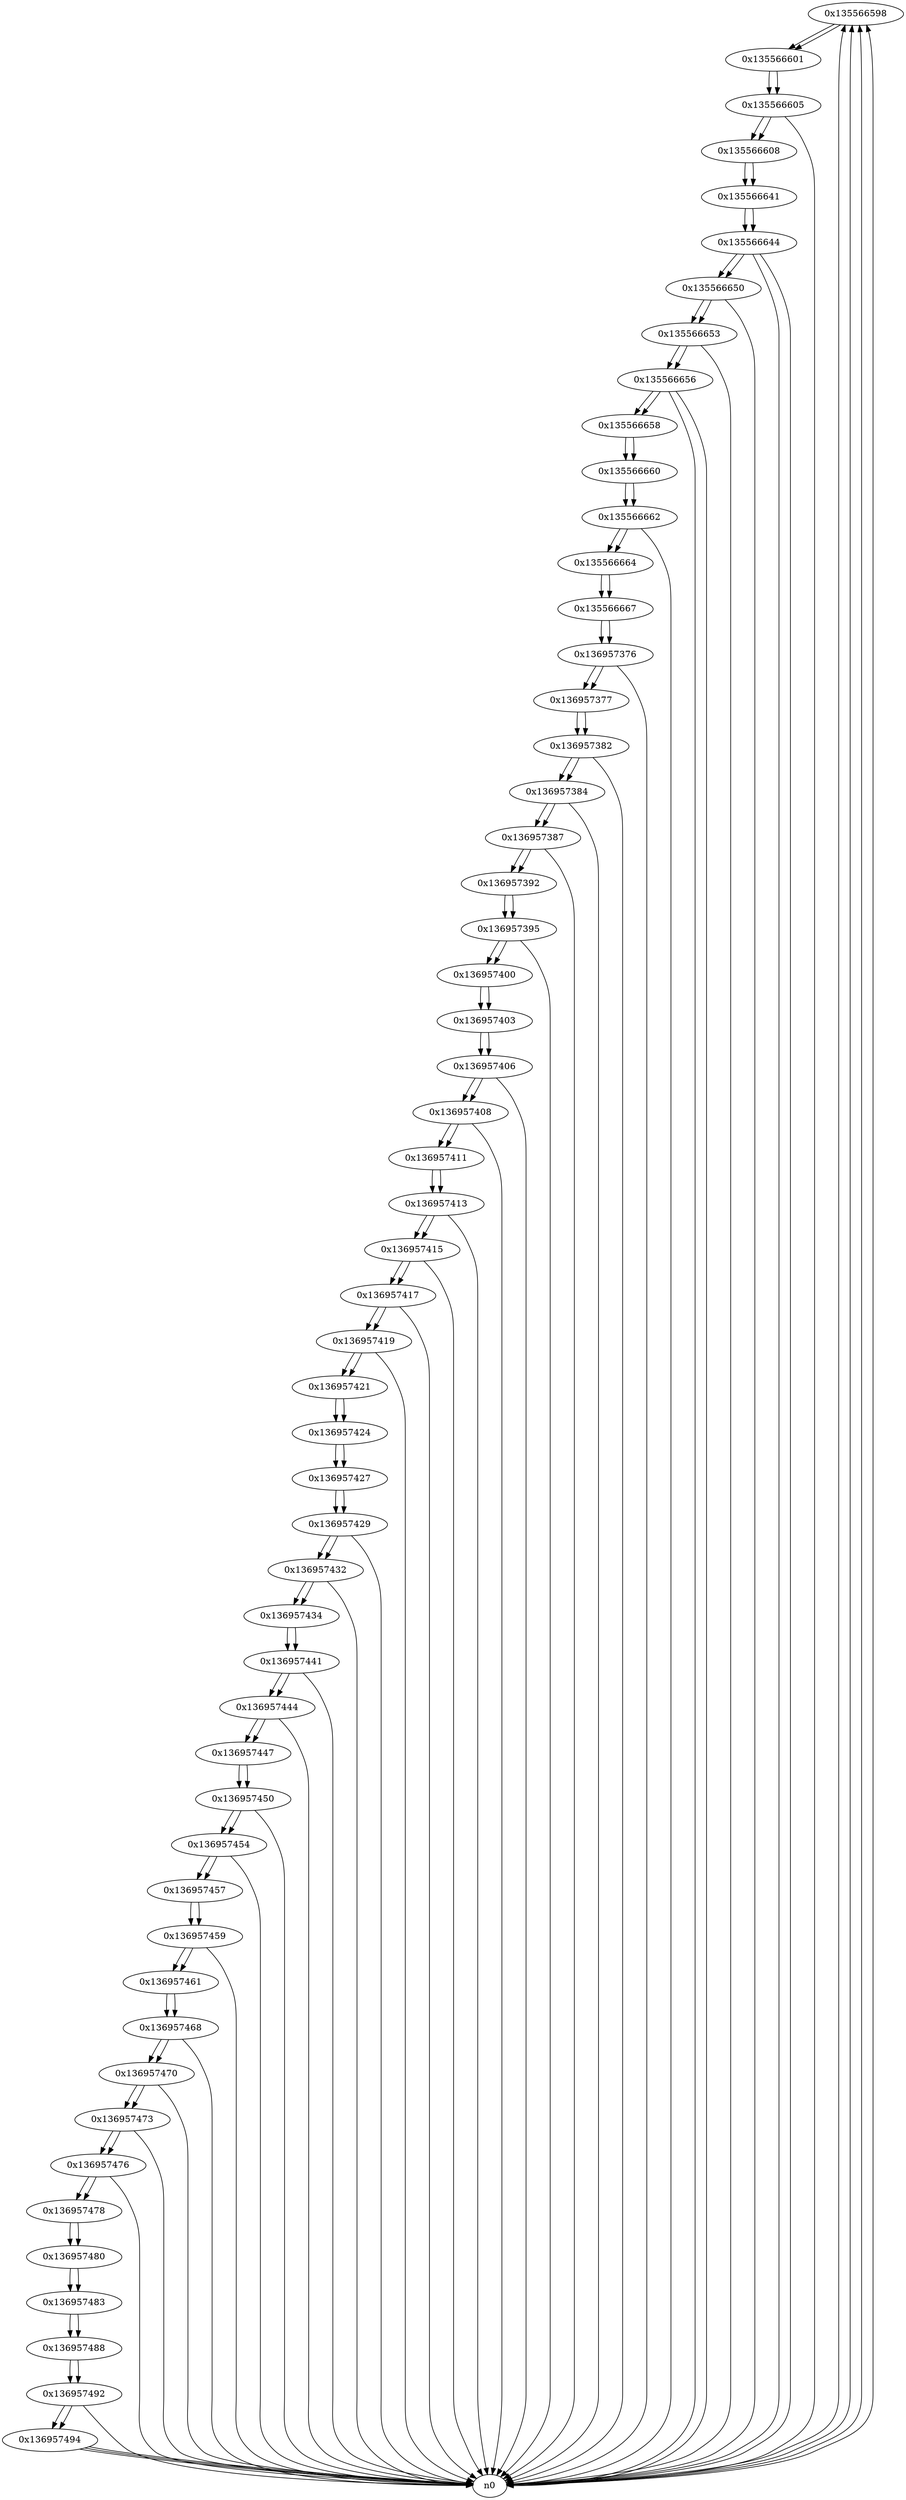 digraph G{
/* nodes */
  n1 [label="0x135566598"]
  n2 [label="0x135566601"]
  n3 [label="0x135566605"]
  n4 [label="0x135566608"]
  n5 [label="0x135566641"]
  n6 [label="0x135566644"]
  n7 [label="0x135566650"]
  n8 [label="0x135566653"]
  n9 [label="0x135566656"]
  n10 [label="0x135566658"]
  n11 [label="0x135566660"]
  n12 [label="0x135566662"]
  n13 [label="0x135566664"]
  n14 [label="0x135566667"]
  n15 [label="0x136957376"]
  n16 [label="0x136957377"]
  n17 [label="0x136957382"]
  n18 [label="0x136957384"]
  n19 [label="0x136957387"]
  n20 [label="0x136957392"]
  n21 [label="0x136957395"]
  n22 [label="0x136957400"]
  n23 [label="0x136957403"]
  n24 [label="0x136957406"]
  n25 [label="0x136957408"]
  n26 [label="0x136957411"]
  n27 [label="0x136957413"]
  n28 [label="0x136957415"]
  n29 [label="0x136957417"]
  n30 [label="0x136957419"]
  n31 [label="0x136957421"]
  n32 [label="0x136957424"]
  n33 [label="0x136957427"]
  n34 [label="0x136957429"]
  n35 [label="0x136957432"]
  n36 [label="0x136957434"]
  n37 [label="0x136957441"]
  n38 [label="0x136957444"]
  n39 [label="0x136957447"]
  n40 [label="0x136957450"]
  n41 [label="0x136957454"]
  n42 [label="0x136957457"]
  n43 [label="0x136957459"]
  n44 [label="0x136957461"]
  n45 [label="0x136957468"]
  n46 [label="0x136957470"]
  n47 [label="0x136957473"]
  n48 [label="0x136957476"]
  n49 [label="0x136957478"]
  n50 [label="0x136957480"]
  n51 [label="0x136957483"]
  n52 [label="0x136957488"]
  n53 [label="0x136957492"]
  n54 [label="0x136957494"]
/* edges */
n1 -> n2;
n0 -> n1;
n0 -> n1;
n0 -> n1;
n0 -> n1;
n2 -> n3;
n1 -> n2;
n3 -> n4;
n3 -> n0;
n2 -> n3;
n4 -> n5;
n3 -> n4;
n5 -> n6;
n4 -> n5;
n6 -> n7;
n6 -> n0;
n6 -> n0;
n5 -> n6;
n7 -> n8;
n7 -> n0;
n6 -> n7;
n8 -> n9;
n8 -> n0;
n7 -> n8;
n9 -> n10;
n9 -> n0;
n9 -> n0;
n8 -> n9;
n10 -> n11;
n9 -> n10;
n11 -> n12;
n10 -> n11;
n12 -> n13;
n12 -> n0;
n11 -> n12;
n13 -> n14;
n12 -> n13;
n14 -> n15;
n13 -> n14;
n15 -> n16;
n15 -> n0;
n14 -> n15;
n16 -> n17;
n15 -> n16;
n17 -> n18;
n17 -> n0;
n16 -> n17;
n18 -> n19;
n18 -> n0;
n17 -> n18;
n19 -> n20;
n19 -> n0;
n18 -> n19;
n20 -> n21;
n19 -> n20;
n21 -> n22;
n21 -> n0;
n20 -> n21;
n22 -> n23;
n21 -> n22;
n23 -> n24;
n22 -> n23;
n24 -> n25;
n24 -> n0;
n23 -> n24;
n25 -> n26;
n25 -> n0;
n24 -> n25;
n26 -> n27;
n25 -> n26;
n27 -> n28;
n27 -> n0;
n26 -> n27;
n28 -> n29;
n28 -> n0;
n27 -> n28;
n29 -> n30;
n29 -> n0;
n28 -> n29;
n30 -> n31;
n30 -> n0;
n29 -> n30;
n31 -> n32;
n30 -> n31;
n32 -> n33;
n31 -> n32;
n33 -> n34;
n32 -> n33;
n34 -> n35;
n34 -> n0;
n33 -> n34;
n35 -> n36;
n35 -> n0;
n34 -> n35;
n36 -> n37;
n35 -> n36;
n37 -> n38;
n37 -> n0;
n36 -> n37;
n38 -> n39;
n38 -> n0;
n37 -> n38;
n39 -> n40;
n38 -> n39;
n40 -> n41;
n40 -> n0;
n39 -> n40;
n41 -> n42;
n41 -> n0;
n40 -> n41;
n42 -> n43;
n41 -> n42;
n43 -> n44;
n43 -> n0;
n42 -> n43;
n44 -> n45;
n43 -> n44;
n45 -> n46;
n45 -> n0;
n44 -> n45;
n46 -> n47;
n46 -> n0;
n45 -> n46;
n47 -> n48;
n47 -> n0;
n46 -> n47;
n48 -> n49;
n48 -> n0;
n47 -> n48;
n49 -> n50;
n48 -> n49;
n50 -> n51;
n49 -> n50;
n51 -> n52;
n50 -> n51;
n52 -> n53;
n51 -> n52;
n53 -> n54;
n53 -> n0;
n52 -> n53;
n54 -> n0;
n54 -> n0;
n54 -> n0;
n53 -> n54;
}
